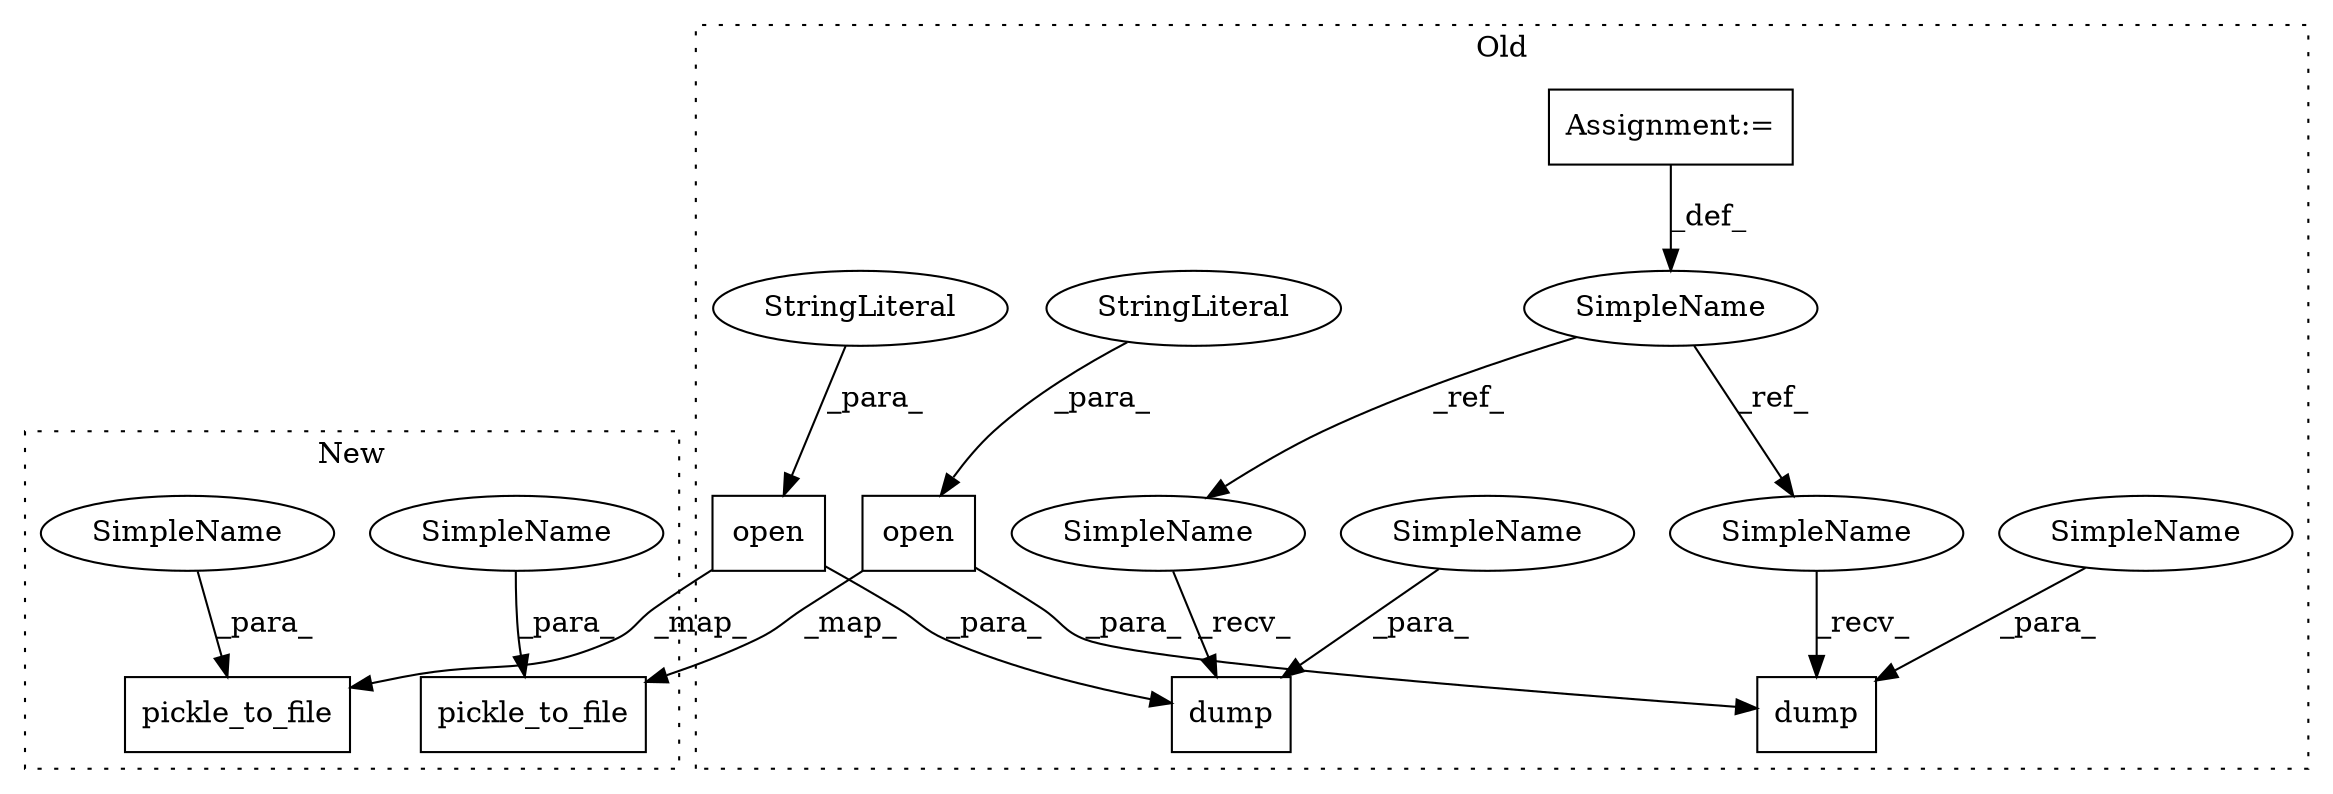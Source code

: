 digraph G {
subgraph cluster0 {
1 [label="open" a="32" s="4065,4109" l="5,1" shape="box"];
3 [label="dump" a="32" s="4055,4110" l="5,1" shape="box"];
4 [label="Assignment:=" a="7" s="3866" l="6" shape="box"];
5 [label="StringLiteral" a="45" s="4105" l="4" shape="ellipse"];
6 [label="SimpleName" a="42" s="3866" l="6" shape="ellipse"];
7 [label="dump" a="32" s="4881,4936" l="5,1" shape="box"];
9 [label="open" a="32" s="4891,4935" l="5,1" shape="box"];
10 [label="StringLiteral" a="45" s="4931" l="4" shape="ellipse"];
11 [label="SimpleName" a="42" s="4060" l="4" shape="ellipse"];
12 [label="SimpleName" a="42" s="4886" l="4" shape="ellipse"];
15 [label="SimpleName" a="42" s="4874" l="6" shape="ellipse"];
16 [label="SimpleName" a="42" s="4048" l="6" shape="ellipse"];
label = "Old";
style="dotted";
}
subgraph cluster1 {
2 [label="pickle_to_file" a="32" s="4166,4220" l="15,1" shape="box"];
8 [label="pickle_to_file" a="32" s="5016,5070" l="15,1" shape="box"];
13 [label="SimpleName" a="42" s="4181" l="4" shape="ellipse"];
14 [label="SimpleName" a="42" s="5031" l="4" shape="ellipse"];
label = "New";
style="dotted";
}
1 -> 3 [label="_para_"];
1 -> 2 [label="_map_"];
4 -> 6 [label="_def_"];
5 -> 1 [label="_para_"];
6 -> 16 [label="_ref_"];
6 -> 15 [label="_ref_"];
9 -> 7 [label="_para_"];
9 -> 8 [label="_map_"];
10 -> 9 [label="_para_"];
11 -> 3 [label="_para_"];
12 -> 7 [label="_para_"];
13 -> 2 [label="_para_"];
14 -> 8 [label="_para_"];
15 -> 7 [label="_recv_"];
16 -> 3 [label="_recv_"];
}